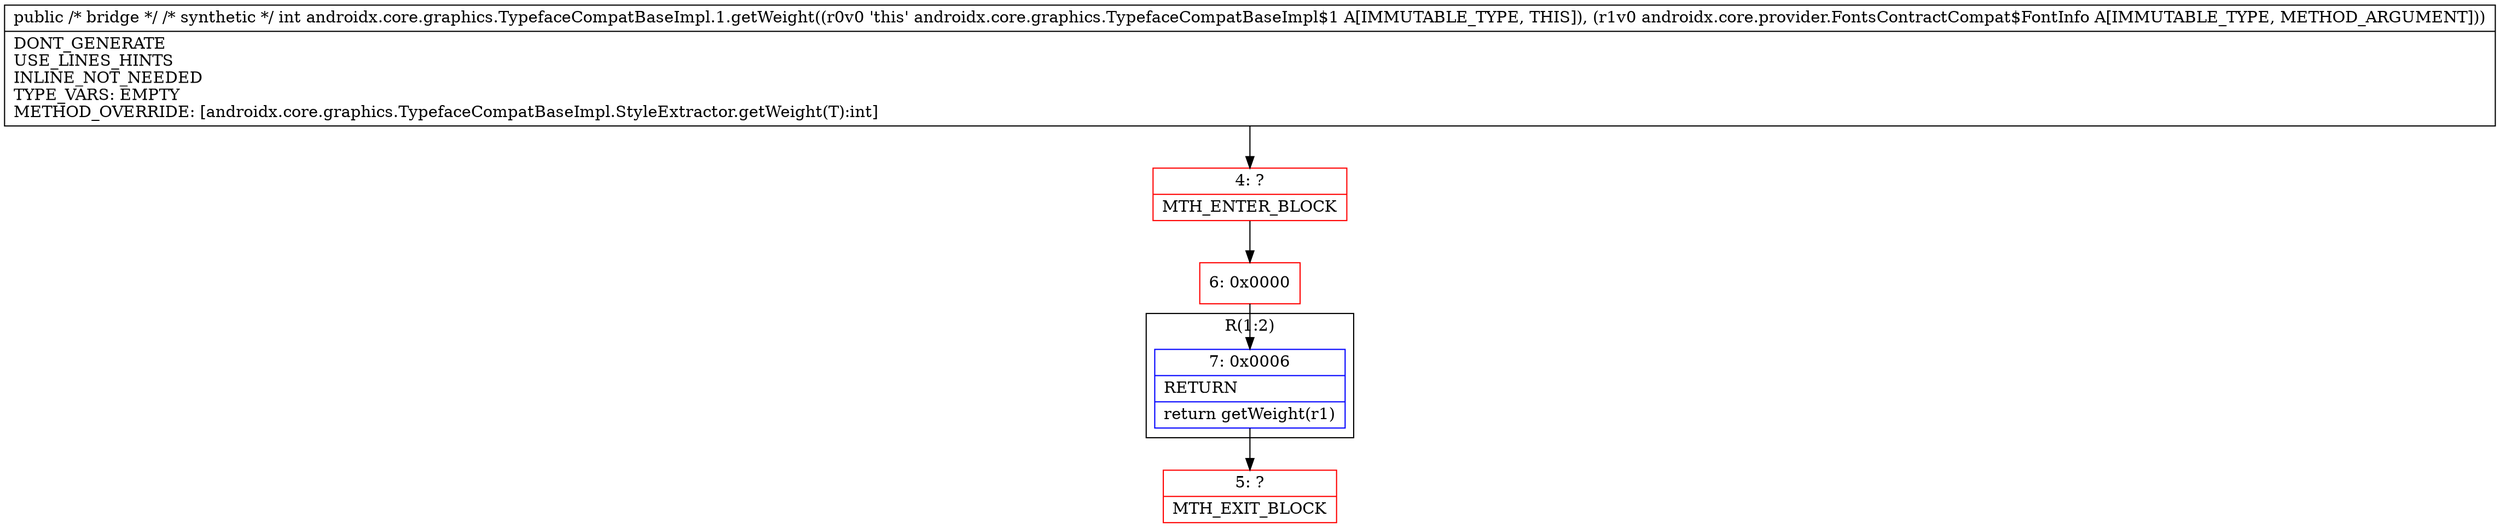 digraph "CFG forandroidx.core.graphics.TypefaceCompatBaseImpl.1.getWeight(Ljava\/lang\/Object;)I" {
subgraph cluster_Region_43443897 {
label = "R(1:2)";
node [shape=record,color=blue];
Node_7 [shape=record,label="{7\:\ 0x0006|RETURN\l|return getWeight(r1)\l}"];
}
Node_4 [shape=record,color=red,label="{4\:\ ?|MTH_ENTER_BLOCK\l}"];
Node_6 [shape=record,color=red,label="{6\:\ 0x0000}"];
Node_5 [shape=record,color=red,label="{5\:\ ?|MTH_EXIT_BLOCK\l}"];
MethodNode[shape=record,label="{public \/* bridge *\/ \/* synthetic *\/ int androidx.core.graphics.TypefaceCompatBaseImpl.1.getWeight((r0v0 'this' androidx.core.graphics.TypefaceCompatBaseImpl$1 A[IMMUTABLE_TYPE, THIS]), (r1v0 androidx.core.provider.FontsContractCompat$FontInfo A[IMMUTABLE_TYPE, METHOD_ARGUMENT]))  | DONT_GENERATE\lUSE_LINES_HINTS\lINLINE_NOT_NEEDED\lTYPE_VARS: EMPTY\lMETHOD_OVERRIDE: [androidx.core.graphics.TypefaceCompatBaseImpl.StyleExtractor.getWeight(T):int]\l}"];
MethodNode -> Node_4;Node_7 -> Node_5;
Node_4 -> Node_6;
Node_6 -> Node_7;
}

